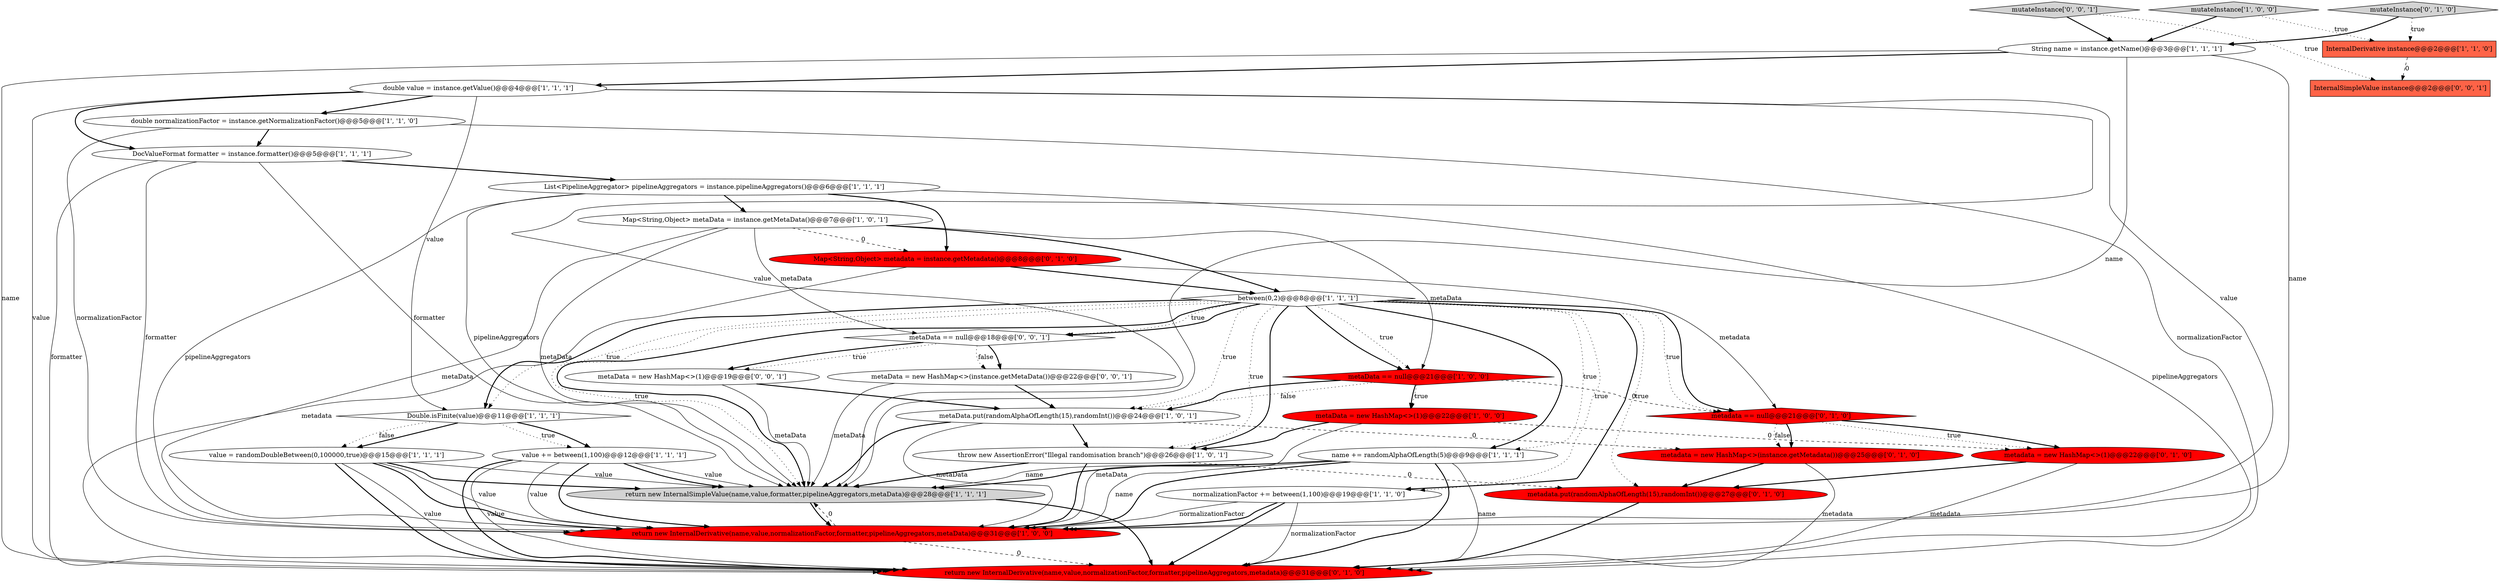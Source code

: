 digraph {
29 [style = filled, label = "metaData == null@@@18@@@['0', '0', '1']", fillcolor = white, shape = diamond image = "AAA0AAABBB3BBB"];
2 [style = filled, label = "value = randomDoubleBetween(0,100000,true)@@@15@@@['1', '1', '1']", fillcolor = white, shape = ellipse image = "AAA0AAABBB1BBB"];
25 [style = filled, label = "Map<String,Object> metadata = instance.getMetadata()@@@8@@@['0', '1', '0']", fillcolor = red, shape = ellipse image = "AAA1AAABBB2BBB"];
5 [style = filled, label = "double value = instance.getValue()@@@4@@@['1', '1', '1']", fillcolor = white, shape = ellipse image = "AAA0AAABBB1BBB"];
6 [style = filled, label = "return new InternalSimpleValue(name,value,formatter,pipelineAggregators,metaData)@@@28@@@['1', '1', '1']", fillcolor = lightgray, shape = ellipse image = "AAA0AAABBB1BBB"];
30 [style = filled, label = "mutateInstance['0', '0', '1']", fillcolor = lightgray, shape = diamond image = "AAA0AAABBB3BBB"];
15 [style = filled, label = "between(0,2)@@@8@@@['1', '1', '1']", fillcolor = white, shape = diamond image = "AAA0AAABBB1BBB"];
12 [style = filled, label = "InternalDerivative instance@@@2@@@['1', '1', '0']", fillcolor = tomato, shape = box image = "AAA0AAABBB1BBB"];
19 [style = filled, label = "String name = instance.getName()@@@3@@@['1', '1', '1']", fillcolor = white, shape = ellipse image = "AAA0AAABBB1BBB"];
27 [style = filled, label = "metaData = new HashMap<>(instance.getMetaData())@@@22@@@['0', '0', '1']", fillcolor = white, shape = ellipse image = "AAA0AAABBB3BBB"];
21 [style = filled, label = "mutateInstance['0', '1', '0']", fillcolor = lightgray, shape = diamond image = "AAA0AAABBB2BBB"];
4 [style = filled, label = "Double.isFinite(value)@@@11@@@['1', '1', '1']", fillcolor = white, shape = diamond image = "AAA0AAABBB1BBB"];
20 [style = filled, label = "metadata.put(randomAlphaOfLength(15),randomInt())@@@27@@@['0', '1', '0']", fillcolor = red, shape = ellipse image = "AAA1AAABBB2BBB"];
1 [style = filled, label = "normalizationFactor += between(1,100)@@@19@@@['1', '1', '0']", fillcolor = white, shape = ellipse image = "AAA0AAABBB1BBB"];
7 [style = filled, label = "return new InternalDerivative(name,value,normalizationFactor,formatter,pipelineAggregators,metaData)@@@31@@@['1', '0', '0']", fillcolor = red, shape = ellipse image = "AAA1AAABBB1BBB"];
0 [style = filled, label = "double normalizationFactor = instance.getNormalizationFactor()@@@5@@@['1', '1', '0']", fillcolor = white, shape = ellipse image = "AAA0AAABBB1BBB"];
18 [style = filled, label = "throw new AssertionError(\"Illegal randomisation branch\")@@@26@@@['1', '0', '1']", fillcolor = white, shape = ellipse image = "AAA0AAABBB1BBB"];
31 [style = filled, label = "InternalSimpleValue instance@@@2@@@['0', '0', '1']", fillcolor = tomato, shape = box image = "AAA0AAABBB3BBB"];
11 [style = filled, label = "Map<String,Object> metaData = instance.getMetaData()@@@7@@@['1', '0', '1']", fillcolor = white, shape = ellipse image = "AAA0AAABBB1BBB"];
13 [style = filled, label = "List<PipelineAggregator> pipelineAggregators = instance.pipelineAggregators()@@@6@@@['1', '1', '1']", fillcolor = white, shape = ellipse image = "AAA0AAABBB1BBB"];
8 [style = filled, label = "DocValueFormat formatter = instance.formatter()@@@5@@@['1', '1', '1']", fillcolor = white, shape = ellipse image = "AAA0AAABBB1BBB"];
17 [style = filled, label = "value += between(1,100)@@@12@@@['1', '1', '1']", fillcolor = white, shape = ellipse image = "AAA0AAABBB1BBB"];
26 [style = filled, label = "metadata = new HashMap<>(1)@@@22@@@['0', '1', '0']", fillcolor = red, shape = ellipse image = "AAA1AAABBB2BBB"];
3 [style = filled, label = "name += randomAlphaOfLength(5)@@@9@@@['1', '1', '1']", fillcolor = white, shape = ellipse image = "AAA0AAABBB1BBB"];
23 [style = filled, label = "metadata == null@@@21@@@['0', '1', '0']", fillcolor = red, shape = diamond image = "AAA1AAABBB2BBB"];
28 [style = filled, label = "metaData = new HashMap<>(1)@@@19@@@['0', '0', '1']", fillcolor = white, shape = ellipse image = "AAA0AAABBB3BBB"];
22 [style = filled, label = "return new InternalDerivative(name,value,normalizationFactor,formatter,pipelineAggregators,metadata)@@@31@@@['0', '1', '0']", fillcolor = red, shape = ellipse image = "AAA1AAABBB2BBB"];
10 [style = filled, label = "metaData.put(randomAlphaOfLength(15),randomInt())@@@24@@@['1', '0', '1']", fillcolor = white, shape = ellipse image = "AAA0AAABBB1BBB"];
16 [style = filled, label = "mutateInstance['1', '0', '0']", fillcolor = lightgray, shape = diamond image = "AAA0AAABBB1BBB"];
24 [style = filled, label = "metadata = new HashMap<>(instance.getMetadata())@@@25@@@['0', '1', '0']", fillcolor = red, shape = ellipse image = "AAA1AAABBB2BBB"];
9 [style = filled, label = "metaData = new HashMap<>(1)@@@22@@@['1', '0', '0']", fillcolor = red, shape = ellipse image = "AAA1AAABBB1BBB"];
14 [style = filled, label = "metaData == null@@@21@@@['1', '0', '0']", fillcolor = red, shape = diamond image = "AAA1AAABBB1BBB"];
21->12 [style = dotted, label="true"];
8->22 [style = solid, label="formatter"];
9->7 [style = solid, label="metaData"];
6->22 [style = bold, label=""];
2->6 [style = bold, label=""];
12->31 [style = dashed, label="0"];
15->20 [style = dotted, label="true"];
11->7 [style = solid, label="metaData"];
2->22 [style = solid, label="value"];
3->6 [style = solid, label="name"];
19->5 [style = bold, label=""];
25->22 [style = solid, label="metadata"];
13->6 [style = solid, label="pipelineAggregators"];
5->0 [style = bold, label=""];
5->7 [style = solid, label="value"];
15->29 [style = dotted, label="true"];
18->20 [style = dashed, label="0"];
0->8 [style = bold, label=""];
25->15 [style = bold, label=""];
14->9 [style = bold, label=""];
4->17 [style = dotted, label="true"];
5->22 [style = solid, label="value"];
10->24 [style = dashed, label="0"];
13->25 [style = bold, label=""];
21->19 [style = bold, label=""];
19->22 [style = solid, label="name"];
1->7 [style = solid, label="normalizationFactor"];
15->18 [style = dotted, label="true"];
23->24 [style = dotted, label="false"];
14->10 [style = bold, label=""];
11->29 [style = solid, label="metaData"];
19->7 [style = solid, label="name"];
15->10 [style = dotted, label="true"];
4->2 [style = bold, label=""];
15->14 [style = dotted, label="true"];
16->19 [style = bold, label=""];
13->11 [style = bold, label=""];
17->22 [style = solid, label="value"];
24->20 [style = bold, label=""];
15->3 [style = dotted, label="true"];
0->22 [style = solid, label="normalizationFactor"];
29->27 [style = bold, label=""];
30->19 [style = bold, label=""];
10->7 [style = solid, label="metaData"];
3->7 [style = bold, label=""];
13->22 [style = solid, label="pipelineAggregators"];
11->6 [style = solid, label="metaData"];
1->22 [style = solid, label="normalizationFactor"];
18->7 [style = bold, label=""];
6->7 [style = bold, label=""];
2->7 [style = solid, label="value"];
7->22 [style = dashed, label="0"];
15->29 [style = bold, label=""];
26->20 [style = bold, label=""];
28->6 [style = solid, label="metaData"];
5->4 [style = solid, label="value"];
10->18 [style = bold, label=""];
24->22 [style = solid, label="metadata"];
4->17 [style = bold, label=""];
15->14 [style = bold, label=""];
17->6 [style = bold, label=""];
3->6 [style = bold, label=""];
15->3 [style = bold, label=""];
1->7 [style = bold, label=""];
10->6 [style = bold, label=""];
19->6 [style = solid, label="name"];
27->6 [style = solid, label="metaData"];
14->23 [style = dashed, label="0"];
4->2 [style = dotted, label="false"];
9->18 [style = bold, label=""];
29->28 [style = dotted, label="true"];
18->6 [style = bold, label=""];
27->10 [style = bold, label=""];
8->6 [style = solid, label="formatter"];
29->27 [style = dotted, label="false"];
9->26 [style = dashed, label="0"];
11->25 [style = dashed, label="0"];
15->23 [style = dotted, label="true"];
11->14 [style = solid, label="metaData"];
14->10 [style = dotted, label="false"];
30->31 [style = dotted, label="true"];
8->13 [style = bold, label=""];
3->22 [style = solid, label="name"];
15->1 [style = bold, label=""];
2->6 [style = solid, label="value"];
15->23 [style = bold, label=""];
5->8 [style = bold, label=""];
16->12 [style = dotted, label="true"];
28->10 [style = bold, label=""];
17->7 [style = solid, label="value"];
3->7 [style = solid, label="name"];
23->26 [style = bold, label=""];
5->6 [style = solid, label="value"];
15->6 [style = bold, label=""];
17->22 [style = bold, label=""];
3->22 [style = bold, label=""];
15->18 [style = bold, label=""];
25->23 [style = solid, label="metadata"];
15->4 [style = dotted, label="true"];
11->15 [style = bold, label=""];
20->22 [style = bold, label=""];
1->22 [style = bold, label=""];
29->28 [style = bold, label=""];
17->7 [style = bold, label=""];
7->6 [style = dashed, label="0"];
23->24 [style = bold, label=""];
23->26 [style = dotted, label="true"];
0->7 [style = solid, label="normalizationFactor"];
13->7 [style = solid, label="pipelineAggregators"];
26->22 [style = solid, label="metadata"];
15->1 [style = dotted, label="true"];
15->6 [style = dotted, label="true"];
15->4 [style = bold, label=""];
17->6 [style = solid, label="value"];
14->9 [style = dotted, label="true"];
2->7 [style = bold, label=""];
8->7 [style = solid, label="formatter"];
2->22 [style = bold, label=""];
}
